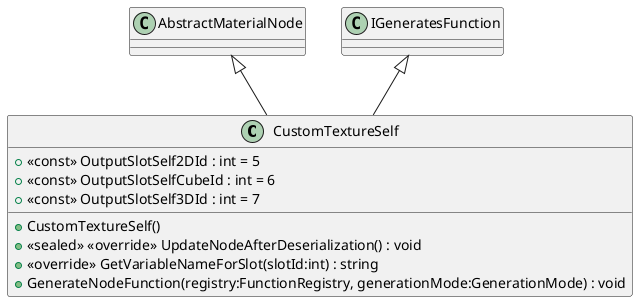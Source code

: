 @startuml
class CustomTextureSelf {
    + <<const>> OutputSlotSelf2DId : int = 5
    + <<const>> OutputSlotSelfCubeId : int = 6
    + <<const>> OutputSlotSelf3DId : int = 7
    + CustomTextureSelf()
    + <<sealed>> <<override>> UpdateNodeAfterDeserialization() : void
    + <<override>> GetVariableNameForSlot(slotId:int) : string
    + GenerateNodeFunction(registry:FunctionRegistry, generationMode:GenerationMode) : void
}
AbstractMaterialNode <|-- CustomTextureSelf
IGeneratesFunction <|-- CustomTextureSelf
@enduml
